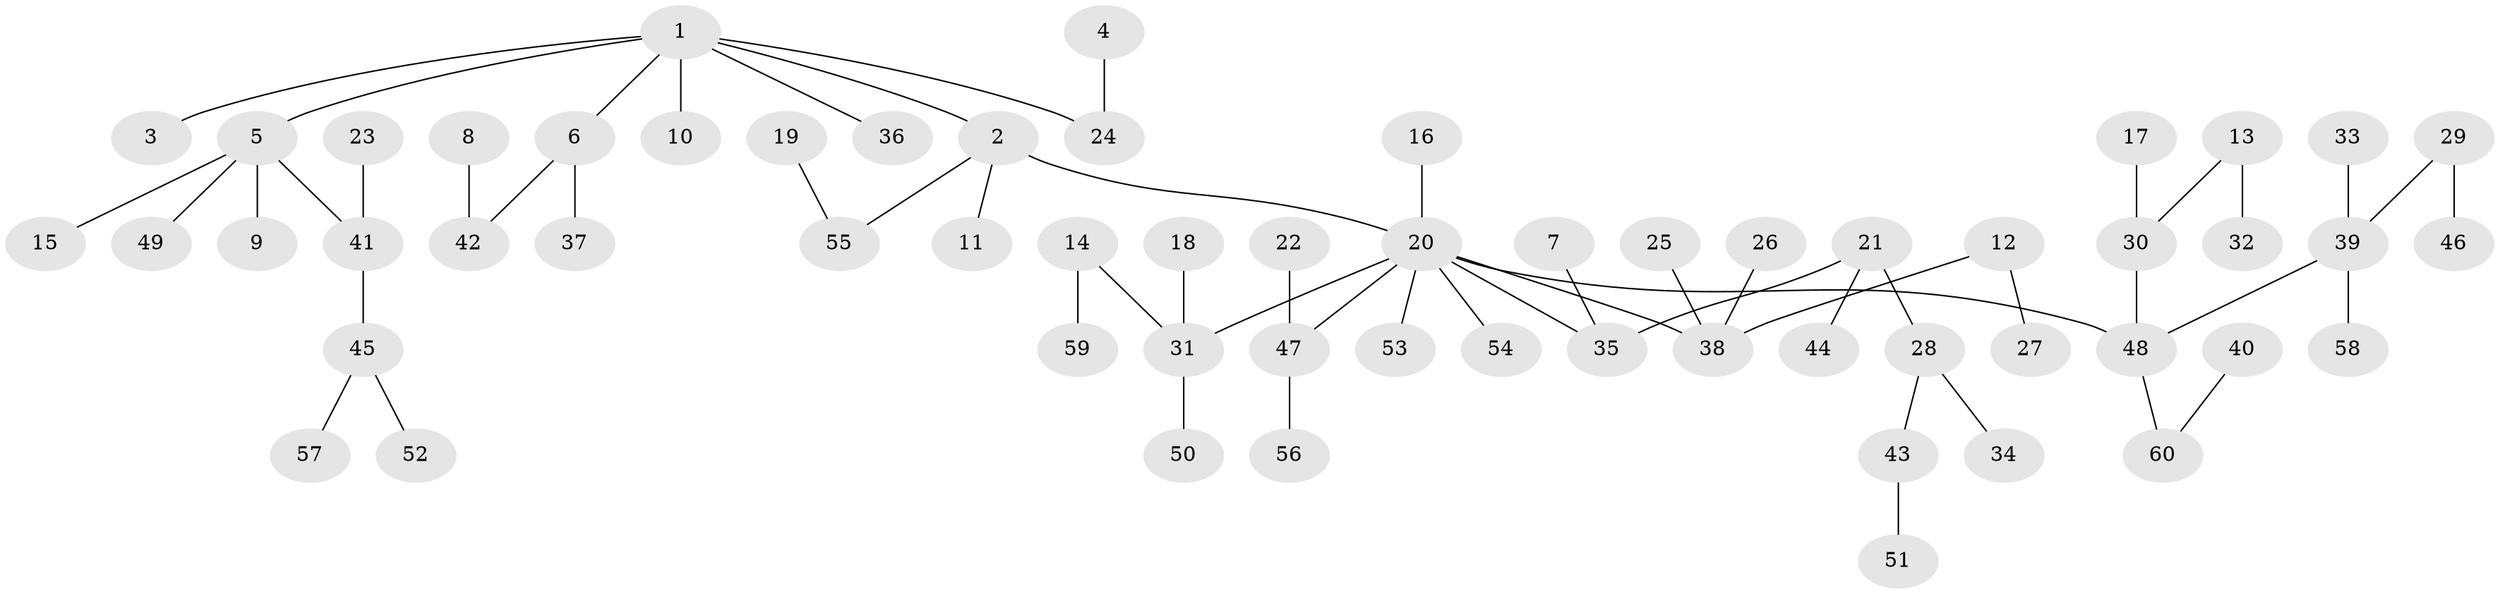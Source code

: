 // original degree distribution, {3: 0.1, 6: 0.025, 2: 0.24166666666666667, 9: 0.008333333333333333, 4: 0.08333333333333333, 5: 0.025, 1: 0.5166666666666667}
// Generated by graph-tools (version 1.1) at 2025/50/03/09/25 03:50:16]
// undirected, 60 vertices, 59 edges
graph export_dot {
graph [start="1"]
  node [color=gray90,style=filled];
  1;
  2;
  3;
  4;
  5;
  6;
  7;
  8;
  9;
  10;
  11;
  12;
  13;
  14;
  15;
  16;
  17;
  18;
  19;
  20;
  21;
  22;
  23;
  24;
  25;
  26;
  27;
  28;
  29;
  30;
  31;
  32;
  33;
  34;
  35;
  36;
  37;
  38;
  39;
  40;
  41;
  42;
  43;
  44;
  45;
  46;
  47;
  48;
  49;
  50;
  51;
  52;
  53;
  54;
  55;
  56;
  57;
  58;
  59;
  60;
  1 -- 2 [weight=1.0];
  1 -- 3 [weight=1.0];
  1 -- 5 [weight=1.0];
  1 -- 6 [weight=1.0];
  1 -- 10 [weight=1.0];
  1 -- 24 [weight=1.0];
  1 -- 36 [weight=1.0];
  2 -- 11 [weight=1.0];
  2 -- 20 [weight=1.0];
  2 -- 55 [weight=1.0];
  4 -- 24 [weight=1.0];
  5 -- 9 [weight=1.0];
  5 -- 15 [weight=1.0];
  5 -- 41 [weight=1.0];
  5 -- 49 [weight=1.0];
  6 -- 37 [weight=1.0];
  6 -- 42 [weight=1.0];
  7 -- 35 [weight=1.0];
  8 -- 42 [weight=1.0];
  12 -- 27 [weight=1.0];
  12 -- 38 [weight=1.0];
  13 -- 30 [weight=1.0];
  13 -- 32 [weight=1.0];
  14 -- 31 [weight=1.0];
  14 -- 59 [weight=1.0];
  16 -- 20 [weight=1.0];
  17 -- 30 [weight=1.0];
  18 -- 31 [weight=1.0];
  19 -- 55 [weight=1.0];
  20 -- 31 [weight=1.0];
  20 -- 35 [weight=1.0];
  20 -- 38 [weight=1.0];
  20 -- 47 [weight=1.0];
  20 -- 48 [weight=1.0];
  20 -- 53 [weight=1.0];
  20 -- 54 [weight=1.0];
  21 -- 28 [weight=1.0];
  21 -- 35 [weight=1.0];
  21 -- 44 [weight=1.0];
  22 -- 47 [weight=1.0];
  23 -- 41 [weight=1.0];
  25 -- 38 [weight=1.0];
  26 -- 38 [weight=1.0];
  28 -- 34 [weight=1.0];
  28 -- 43 [weight=1.0];
  29 -- 39 [weight=1.0];
  29 -- 46 [weight=1.0];
  30 -- 48 [weight=1.0];
  31 -- 50 [weight=1.0];
  33 -- 39 [weight=1.0];
  39 -- 48 [weight=1.0];
  39 -- 58 [weight=1.0];
  40 -- 60 [weight=1.0];
  41 -- 45 [weight=1.0];
  43 -- 51 [weight=1.0];
  45 -- 52 [weight=1.0];
  45 -- 57 [weight=1.0];
  47 -- 56 [weight=1.0];
  48 -- 60 [weight=1.0];
}
